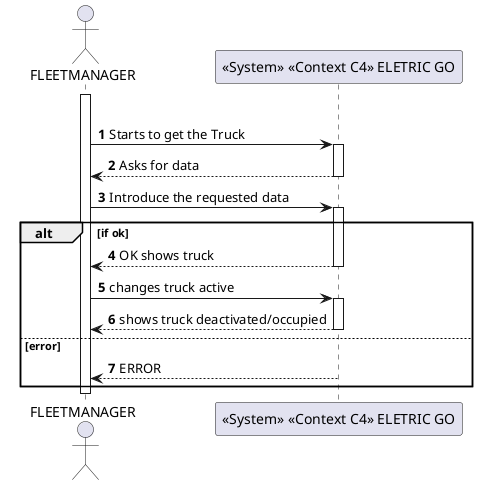 @startuml Sequence Diagram
autonumber

actor FLEETMANAGER as LM

participant "<<System>> <<Context C4>> ELETRIC GO" as SYS

activate LM
alt if Truck doesn't exist
LM -> SYS: Starts to get the Truck
activate SYS 
SYS --> LM: Asks for data
deactivate SYS
LM-> SYS : Introduce the requested data
activate SYS  

alt if ok 


LM <-- SYS: OK shows truck
deactivate SYS

LM -> SYS: changes truck active 
activate SYS

SYS --> LM: shows truck deactivated/occupied
deactivate SYS 


else error 
 

LM <-- SYS: ERROR

deactivate SYS



end alt


deactivate LM
@enduml